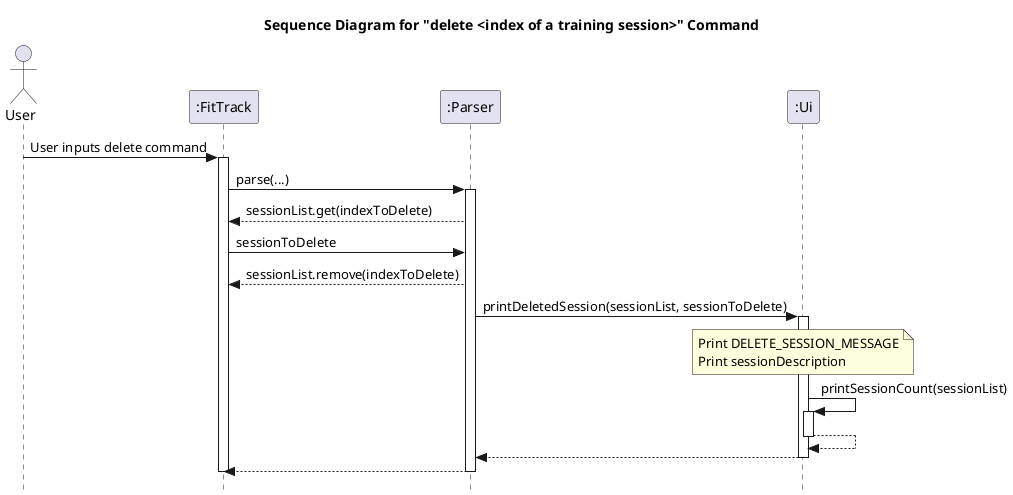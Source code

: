 @startuml
title Sequence Diagram for "delete <index of a training session>" Command

actor User
participant ":FitTrack"
participant ":Parser"
participant ":Ui"
skinparam style strictuml

User -> ":FitTrack": User inputs delete command
activate ":FitTrack"
":FitTrack" -> ":Parser": parse(...)
activate ":Parser"

":Parser" --> ":FitTrack": sessionList.get(indexToDelete)

":FitTrack" -> ":Parser": sessionToDelete

":Parser" --> ":FitTrack": sessionList.remove(indexToDelete)

":Parser" -> ":Ui": printDeletedSession(sessionList, sessionToDelete)
activate ":Ui"

note over ":Ui"
    Print DELETE_SESSION_MESSAGE
    Print sessionDescription
end note
":Ui" -> ":Ui": printSessionCount(sessionList)
activate ":Ui"
":Ui" --> ":Ui"
deactivate ":Ui"
":Ui" --> ":Parser"
deactivate ":Ui"
":Parser" --> ":FitTrack"
deactivate ":Parser"
deactivate ":FitTrack"

@enduml

